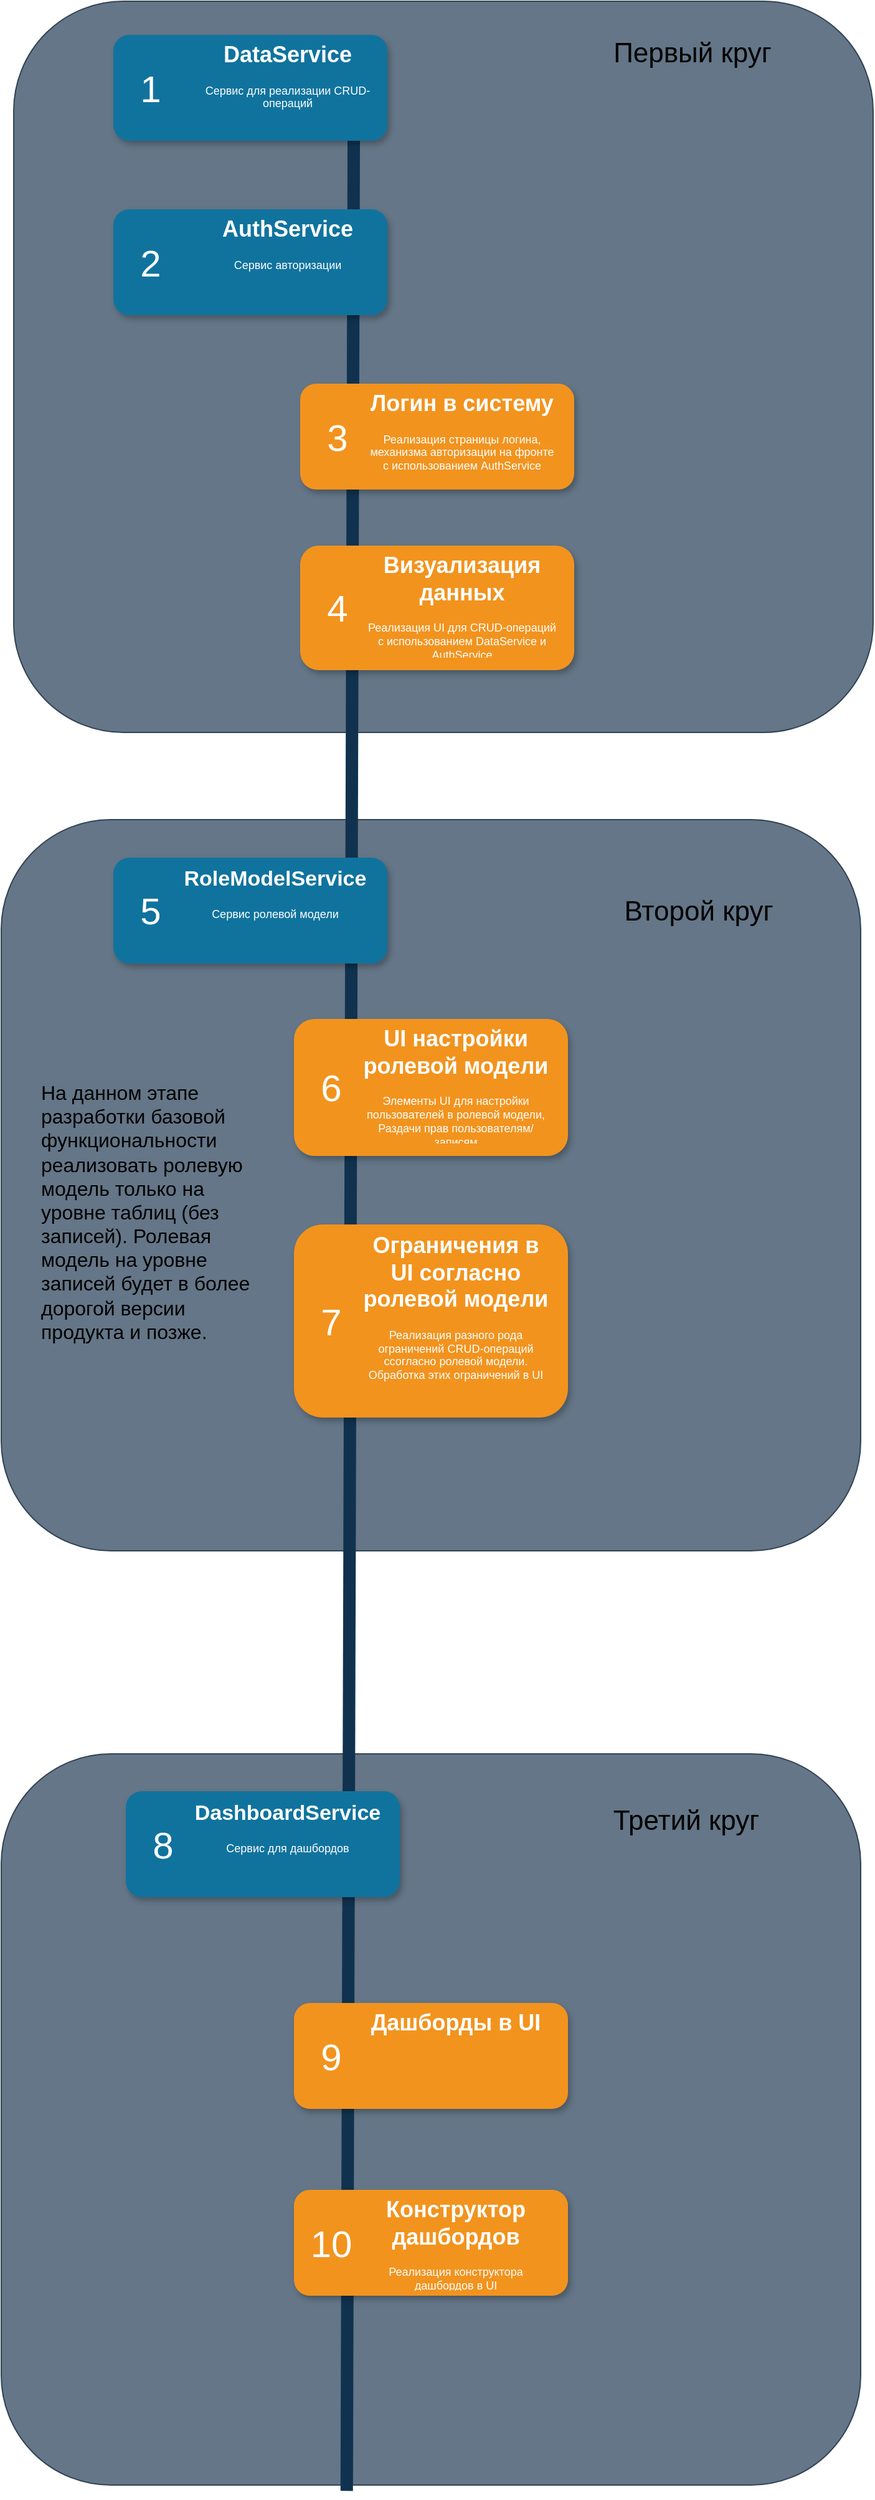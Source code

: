 <mxfile version="13.9.9" type="device"><diagram name="Page-1" id="fbcf5db9-b524-4cd4-e4f3-379dc89c3999"><mxGraphModel dx="1221" dy="714" grid="1" gridSize="10" guides="1" tooltips="1" connect="1" arrows="1" fold="1" page="1" pageScale="1" pageWidth="850" pageHeight="1100" background="#ffffff" math="0" shadow="0"><root><mxCell id="0"/><mxCell id="1" parent="0"/><mxCell id="KZsDCVRownQhXLaEiWNO-27" value="" style="rounded=1;whiteSpace=wrap;html=1;fillColor=#647687;strokeColor=#314354;fontColor=#ffffff;" parent="1" vertex="1"><mxGeometry x="90" y="1440" width="690" height="587" as="geometry"/></mxCell><mxCell id="KZsDCVRownQhXLaEiWNO-20" value="" style="rounded=1;whiteSpace=wrap;html=1;fillColor=#647687;strokeColor=#314354;fontColor=#ffffff;" parent="1" vertex="1"><mxGeometry x="90" y="690" width="690" height="587" as="geometry"/></mxCell><mxCell id="KZsDCVRownQhXLaEiWNO-7" value="" style="rounded=1;whiteSpace=wrap;html=1;fillColor=#647687;strokeColor=#314354;fontColor=#ffffff;" parent="1" vertex="1"><mxGeometry x="100" y="33" width="690" height="587" as="geometry"/></mxCell><mxCell id="KZsDCVRownQhXLaEiWNO-8" value="&lt;span style=&quot;font-size: 22px&quot;&gt;Первый круг&lt;/span&gt;" style="text;html=1;strokeColor=none;fillColor=none;align=center;verticalAlign=middle;whiteSpace=wrap;rounded=0;" parent="1" vertex="1"><mxGeometry x="550" y="60" width="190" height="30" as="geometry"/></mxCell><mxCell id="KZsDCVRownQhXLaEiWNO-21" value="&lt;span style=&quot;font-size: 22px&quot;&gt;Второй круг&lt;/span&gt;" style="text;html=1;strokeColor=none;fillColor=none;align=center;verticalAlign=middle;whiteSpace=wrap;rounded=0;" parent="1" vertex="1"><mxGeometry x="560" y="749.5" width="180" height="28" as="geometry"/></mxCell><mxCell id="KZsDCVRownQhXLaEiWNO-22" value="&lt;div&gt;&lt;span style=&quot;font-size: 16px&quot;&gt;На данном этапе разработки базовой функциональности реализовать ролевую модель только на уровне таблиц (без записей). Ролевая модель на уровне записей будет в более дорогой версии продукта и позже.&lt;/span&gt;&lt;/div&gt;" style="text;html=1;strokeColor=none;fillColor=none;align=left;verticalAlign=middle;whiteSpace=wrap;rounded=0;" parent="1" vertex="1"><mxGeometry x="120" y="840" width="170" height="330" as="geometry"/></mxCell><mxCell id="KZsDCVRownQhXLaEiWNO-26" value="" style="endArrow=none;html=1;strokeWidth=10;fillColor=#6d8764;strokeColor=#10324F;entryX=0.833;entryY=-0.047;entryDx=0;entryDy=0;entryPerimeter=0;exitX=0.402;exitY=1.008;exitDx=0;exitDy=0;exitPerimeter=0;" parent="1" target="2a0f93b5c73ef8e7-19" edge="1" source="KZsDCVRownQhXLaEiWNO-27"><mxGeometry width="50" height="50" relative="1" as="geometry"><mxPoint x="366" y="1430" as="sourcePoint"/><mxPoint x="515" y="93" as="targetPoint"/></mxGeometry></mxCell><mxCell id="KZsDCVRownQhXLaEiWNO-16" value="" style="rounded=1;whiteSpace=wrap;html=1;strokeColor=none;strokeWidth=1;fillColor=#F2931E;fontSize=13;fontColor=#FFFFFF;align=center;gradientColor=none;gradientDirection=east;verticalAlign=top;shadow=1;" parent="1" vertex="1"><mxGeometry x="325" y="1015" width="220" height="155" as="geometry"/></mxCell><mxCell id="KZsDCVRownQhXLaEiWNO-17" value="7" style="text;html=1;strokeColor=none;fillColor=none;align=center;verticalAlign=middle;whiteSpace=wrap;fontSize=30;fontColor=#FFFFFF;" parent="1" vertex="1"><mxGeometry x="335" y="1082.5" width="40" height="20" as="geometry"/></mxCell><mxCell id="KZsDCVRownQhXLaEiWNO-18" value="&lt;h1&gt;Ограничения в UI согласно ролевой модели&lt;/h1&gt;&lt;div&gt;Реализация разного рода ограничений CRUD-операций ссогласно ролевой модели. Обработка этих ограничений в UI&lt;/div&gt;" style="text;html=1;spacing=5;spacingTop=-20;whiteSpace=wrap;overflow=hidden;strokeColor=none;strokeWidth=4;fillColor=none;gradientColor=#007FFF;fontSize=9;fontColor=#FFFFFF;align=center;" parent="1" vertex="1"><mxGeometry x="375" y="1020" width="160" height="140" as="geometry"/></mxCell><mxCell id="KZsDCVRownQhXLaEiWNO-13" value="" style="rounded=1;whiteSpace=wrap;html=1;strokeColor=none;strokeWidth=1;fillColor=#F2931E;fontSize=13;fontColor=#FFFFFF;align=center;gradientColor=none;gradientDirection=east;verticalAlign=top;shadow=1;" parent="1" vertex="1"><mxGeometry x="325" y="850" width="220" height="110" as="geometry"/></mxCell><mxCell id="KZsDCVRownQhXLaEiWNO-14" value="6" style="text;html=1;strokeColor=none;fillColor=none;align=center;verticalAlign=middle;whiteSpace=wrap;fontSize=30;fontColor=#FFFFFF;" parent="1" vertex="1"><mxGeometry x="335" y="895" width="40" height="20" as="geometry"/></mxCell><mxCell id="KZsDCVRownQhXLaEiWNO-15" value="&lt;h1&gt;UI настройки ролевой модели&lt;/h1&gt;&lt;div&gt;Элементы UI для настройки пользователей в ролевой модели, Раздачи прав пользователям/записям&lt;/div&gt;" style="text;html=1;spacing=5;spacingTop=-20;whiteSpace=wrap;overflow=hidden;strokeColor=none;strokeWidth=4;fillColor=none;gradientColor=#007FFF;fontSize=9;fontColor=#FFFFFF;align=center;" parent="1" vertex="1"><mxGeometry x="375" y="854" width="160" height="96" as="geometry"/></mxCell><mxCell id="KZsDCVRownQhXLaEiWNO-10" value="" style="rounded=1;whiteSpace=wrap;html=1;strokeColor=none;strokeWidth=1;fillColor=#10739E;fontSize=13;fontColor=#FFFFFF;align=center;gradientColor=none;gradientDirection=east;verticalAlign=top;shadow=1;" parent="1" vertex="1"><mxGeometry x="180" y="720.5" width="220" height="85" as="geometry"/></mxCell><mxCell id="KZsDCVRownQhXLaEiWNO-11" value="5" style="text;html=1;strokeColor=none;fillColor=none;align=center;verticalAlign=middle;whiteSpace=wrap;fontSize=30;fontColor=#FFFFFF;" parent="1" vertex="1"><mxGeometry x="190" y="753" width="40" height="20" as="geometry"/></mxCell><mxCell id="KZsDCVRownQhXLaEiWNO-12" value="&lt;h1&gt;&lt;font style=&quot;font-size: 17px&quot;&gt;RoleModelService&lt;/font&gt;&lt;/h1&gt;&lt;div&gt;Сервис ролевой модели&lt;/div&gt;" style="text;html=1;spacing=5;spacingTop=-20;whiteSpace=wrap;overflow=hidden;strokeColor=none;strokeWidth=4;fillColor=none;gradientColor=#007FFF;fontSize=9;fontColor=#FFFFFF;align=center;" parent="1" vertex="1"><mxGeometry x="230" y="725" width="160" height="77" as="geometry"/></mxCell><mxCell id="2a0f93b5c73ef8e7-6" value="" style="rounded=1;whiteSpace=wrap;html=1;strokeColor=none;strokeWidth=1;fillColor=#F2931E;fontSize=13;fontColor=#FFFFFF;align=center;gradientColor=none;gradientDirection=east;verticalAlign=top;shadow=1;" parent="1" vertex="1"><mxGeometry x="330" y="340" width="220" height="85" as="geometry"/></mxCell><mxCell id="2a0f93b5c73ef8e7-7" value="3" style="text;html=1;strokeColor=none;fillColor=none;align=center;verticalAlign=middle;whiteSpace=wrap;fontSize=30;fontColor=#FFFFFF;" parent="1" vertex="1"><mxGeometry x="340" y="373" width="40" height="20" as="geometry"/></mxCell><mxCell id="2a0f93b5c73ef8e7-20" value="&lt;h1&gt;Логин в систему&lt;/h1&gt;&lt;div&gt;Реализация страницы логина, механизма авторизации на фронте с использованием AuthService&lt;/div&gt;" style="text;html=1;spacing=5;spacingTop=-20;whiteSpace=wrap;overflow=hidden;strokeColor=none;strokeWidth=4;fillColor=none;gradientColor=#007FFF;fontSize=9;fontColor=#FFFFFF;align=center;" parent="1" vertex="1"><mxGeometry x="380" y="344" width="160" height="77" as="geometry"/></mxCell><mxCell id="KZsDCVRownQhXLaEiWNO-1" value="" style="rounded=1;whiteSpace=wrap;html=1;strokeColor=none;strokeWidth=1;fillColor=#10739E;fontSize=13;fontColor=#FFFFFF;align=center;gradientColor=none;gradientDirection=east;verticalAlign=top;shadow=1;" parent="1" vertex="1"><mxGeometry x="180" y="200" width="220" height="85" as="geometry"/></mxCell><mxCell id="KZsDCVRownQhXLaEiWNO-2" value="2" style="text;html=1;strokeColor=none;fillColor=none;align=center;verticalAlign=middle;whiteSpace=wrap;fontSize=30;fontColor=#FFFFFF;" parent="1" vertex="1"><mxGeometry x="190" y="233" width="40" height="20" as="geometry"/></mxCell><mxCell id="KZsDCVRownQhXLaEiWNO-3" value="&lt;h1&gt;AuthService&lt;/h1&gt;&lt;div&gt;Сервис авторизации&lt;/div&gt;" style="text;html=1;spacing=5;spacingTop=-20;whiteSpace=wrap;overflow=hidden;strokeColor=none;strokeWidth=4;fillColor=none;gradientColor=#007FFF;fontSize=9;fontColor=#FFFFFF;align=center;" parent="1" vertex="1"><mxGeometry x="240" y="204" width="160" height="77" as="geometry"/></mxCell><mxCell id="KZsDCVRownQhXLaEiWNO-4" value="" style="rounded=1;whiteSpace=wrap;html=1;strokeColor=none;strokeWidth=1;fillColor=#F2931E;fontSize=13;fontColor=#FFFFFF;align=center;gradientColor=none;gradientDirection=east;verticalAlign=top;shadow=1;" parent="1" vertex="1"><mxGeometry x="330" y="470" width="220" height="100" as="geometry"/></mxCell><mxCell id="KZsDCVRownQhXLaEiWNO-5" value="4" style="text;html=1;strokeColor=none;fillColor=none;align=center;verticalAlign=middle;whiteSpace=wrap;fontSize=30;fontColor=#FFFFFF;" parent="1" vertex="1"><mxGeometry x="340" y="510" width="40" height="20" as="geometry"/></mxCell><mxCell id="KZsDCVRownQhXLaEiWNO-6" value="&lt;h1&gt;Визуализация данных&lt;/h1&gt;&lt;div&gt;Реализация UI для CRUD-операций с использованием DataService и AuthService&lt;/div&gt;" style="text;html=1;spacing=5;spacingTop=-20;whiteSpace=wrap;overflow=hidden;strokeColor=none;strokeWidth=4;fillColor=none;gradientColor=#007FFF;fontSize=9;fontColor=#FFFFFF;align=center;" parent="1" vertex="1"><mxGeometry x="380" y="474" width="160" height="86" as="geometry"/></mxCell><mxCell id="2a0f93b5c73ef8e7-4" value="" style="rounded=1;whiteSpace=wrap;html=1;strokeColor=none;strokeWidth=1;fillColor=#10739E;fontSize=13;fontColor=#FFFFFF;align=center;gradientColor=none;gradientDirection=east;verticalAlign=top;shadow=1;" parent="1" vertex="1"><mxGeometry x="180" y="60" width="220" height="85" as="geometry"/></mxCell><mxCell id="2a0f93b5c73ef8e7-5" value="1" style="text;html=1;strokeColor=none;fillColor=none;align=center;verticalAlign=middle;whiteSpace=wrap;fontSize=30;fontColor=#FFFFFF;" parent="1" vertex="1"><mxGeometry x="190" y="93" width="40" height="20" as="geometry"/></mxCell><mxCell id="2a0f93b5c73ef8e7-19" value="&lt;h1&gt;DataService&lt;/h1&gt;&lt;div&gt;Сервис для реализации CRUD-операций&lt;/div&gt;" style="text;html=1;spacing=5;spacingTop=-20;whiteSpace=wrap;overflow=hidden;strokeColor=none;strokeWidth=4;fillColor=none;gradientColor=#007FFF;fontSize=9;fontColor=#FFFFFF;align=center;" parent="1" vertex="1"><mxGeometry x="240" y="64" width="160" height="77" as="geometry"/></mxCell><mxCell id="KZsDCVRownQhXLaEiWNO-28" value="&lt;span style=&quot;font-size: 22px&quot;&gt;Третий круг&lt;/span&gt;" style="text;html=1;strokeColor=none;fillColor=none;align=center;verticalAlign=middle;whiteSpace=wrap;rounded=0;" parent="1" vertex="1"><mxGeometry x="550" y="1480" width="180" height="28" as="geometry"/></mxCell><mxCell id="WxHQFU7slLhyqj9d9HhF-1" value="" style="rounded=1;whiteSpace=wrap;html=1;strokeColor=none;strokeWidth=1;fillColor=#10739E;fontSize=13;fontColor=#FFFFFF;align=center;gradientColor=none;gradientDirection=east;verticalAlign=top;shadow=1;" vertex="1" parent="1"><mxGeometry x="190" y="1470" width="220" height="85" as="geometry"/></mxCell><mxCell id="WxHQFU7slLhyqj9d9HhF-2" value="8" style="text;html=1;strokeColor=none;fillColor=none;align=center;verticalAlign=middle;whiteSpace=wrap;fontSize=30;fontColor=#FFFFFF;" vertex="1" parent="1"><mxGeometry x="200" y="1502.5" width="40" height="20" as="geometry"/></mxCell><mxCell id="WxHQFU7slLhyqj9d9HhF-3" value="&lt;h1&gt;&lt;span style=&quot;font-size: 17px&quot;&gt;DashboardService&lt;/span&gt;&lt;/h1&gt;&lt;div&gt;Сервис для дашбордов&lt;/div&gt;" style="text;html=1;spacing=5;spacingTop=-20;whiteSpace=wrap;overflow=hidden;strokeColor=none;strokeWidth=4;fillColor=none;gradientColor=#007FFF;fontSize=9;fontColor=#FFFFFF;align=center;" vertex="1" parent="1"><mxGeometry x="240" y="1474.5" width="160" height="77" as="geometry"/></mxCell><mxCell id="WxHQFU7slLhyqj9d9HhF-4" value="" style="rounded=1;whiteSpace=wrap;html=1;strokeColor=none;strokeWidth=1;fillColor=#F2931E;fontSize=13;fontColor=#FFFFFF;align=center;gradientColor=none;gradientDirection=east;verticalAlign=top;shadow=1;" vertex="1" parent="1"><mxGeometry x="325" y="1790" width="220" height="85" as="geometry"/></mxCell><mxCell id="WxHQFU7slLhyqj9d9HhF-5" value="10" style="text;html=1;strokeColor=none;fillColor=none;align=center;verticalAlign=middle;whiteSpace=wrap;fontSize=30;fontColor=#FFFFFF;" vertex="1" parent="1"><mxGeometry x="335" y="1823" width="40" height="20" as="geometry"/></mxCell><mxCell id="WxHQFU7slLhyqj9d9HhF-6" value="&lt;h1&gt;Конструктор дашбордов&lt;/h1&gt;&lt;div&gt;Реализация конструктора дашбордов в UI&lt;/div&gt;" style="text;html=1;spacing=5;spacingTop=-20;whiteSpace=wrap;overflow=hidden;strokeColor=none;strokeWidth=4;fillColor=none;gradientColor=#007FFF;fontSize=9;fontColor=#FFFFFF;align=center;" vertex="1" parent="1"><mxGeometry x="375" y="1794" width="160" height="77" as="geometry"/></mxCell><mxCell id="WxHQFU7slLhyqj9d9HhF-7" value="" style="rounded=1;whiteSpace=wrap;html=1;strokeColor=none;strokeWidth=1;fillColor=#F2931E;fontSize=13;fontColor=#FFFFFF;align=center;gradientColor=none;gradientDirection=east;verticalAlign=top;shadow=1;" vertex="1" parent="1"><mxGeometry x="325" y="1640" width="220" height="85" as="geometry"/></mxCell><mxCell id="WxHQFU7slLhyqj9d9HhF-8" value="9" style="text;html=1;strokeColor=none;fillColor=none;align=center;verticalAlign=middle;whiteSpace=wrap;fontSize=30;fontColor=#FFFFFF;" vertex="1" parent="1"><mxGeometry x="335" y="1673" width="40" height="20" as="geometry"/></mxCell><mxCell id="WxHQFU7slLhyqj9d9HhF-9" value="&lt;h1&gt;Дашборды в UI&lt;/h1&gt;" style="text;html=1;spacing=5;spacingTop=-20;whiteSpace=wrap;overflow=hidden;strokeColor=none;strokeWidth=4;fillColor=none;gradientColor=#007FFF;fontSize=9;fontColor=#FFFFFF;align=center;" vertex="1" parent="1"><mxGeometry x="375" y="1644" width="160" height="77" as="geometry"/></mxCell></root></mxGraphModel></diagram></mxfile>